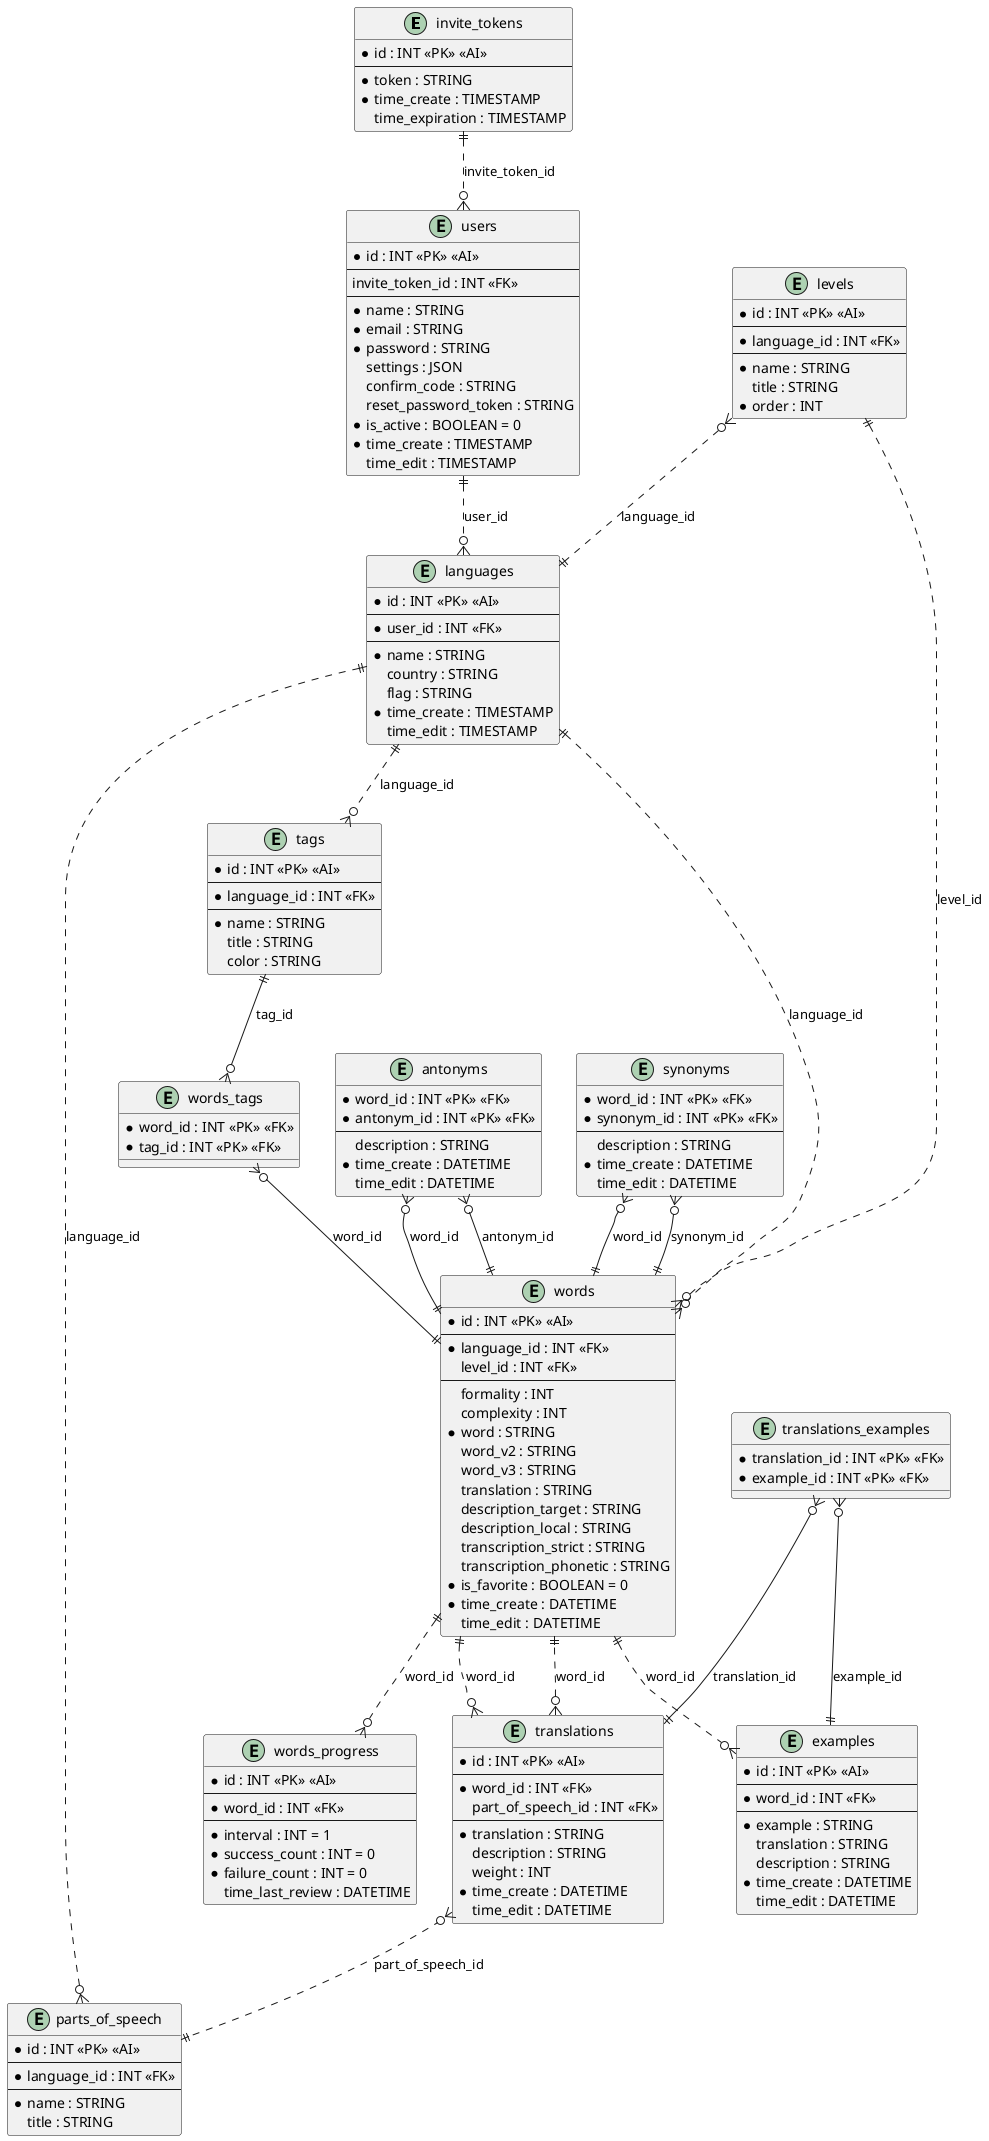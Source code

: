 @startuml dictionary

' this flag is used to make wires straight-angled:
' skinparam linetype ortho

entity invite_tokens {
  * id : INT <<PK>> <<AI>>
  ---
  * token : STRING
  * time_create : TIMESTAMP
  time_expiration : TIMESTAMP
}

entity users {
  * id : INT <<PK>> <<AI>>
  ---
  invite_token_id : INT <<FK>>
  ---
  * name : STRING
  * email : STRING
  * password : STRING
  settings : JSON
  confirm_code : STRING
  reset_password_token : STRING
  * is_active : BOOLEAN = 0
  * time_create : TIMESTAMP
  time_edit : TIMESTAMP
}

entity languages {
  * id : INT <<PK>> <<AI>>
  ---
  * user_id : INT <<FK>>
  ---
  * name : STRING
  country : STRING
  flag : STRING
  * time_create : TIMESTAMP
  time_edit : TIMESTAMP
}

entity tags {
  * id : INT <<PK>> <<AI>>
  ---
  * language_id : INT <<FK>>
  ---
  * name : STRING
  title : STRING
  color : STRING
}

entity words_tags {
  * word_id : INT <<PK>> <<FK>>
  * tag_id : INT <<PK>> <<FK>>
}

entity words_progress {
  * id : INT <<PK>> <<AI>>
  ---
  * word_id : INT <<FK>>
  ---
  * interval : INT = 1
  * success_count : INT = 0
  * failure_count : INT = 0
  time_last_review : DATETIME
}

entity antonyms {
  * word_id : INT <<PK>> <<FK>>
  * antonym_id : INT <<PK>> <<FK>>
  ---
  description : STRING
  * time_create : DATETIME
  time_edit : DATETIME
}

entity synonyms {
  * word_id : INT <<PK>> <<FK>>
  * synonym_id : INT <<PK>> <<FK>>
  ---
  description : STRING
  * time_create : DATETIME
  time_edit : DATETIME
}

entity words {
  * id : INT <<PK>> <<AI>>
  ---
  * language_id : INT <<FK>>
  level_id : INT <<FK>>
  ---
  formality : INT
  complexity : INT
  * word : STRING
  word_v2 : STRING
  word_v3 : STRING
  translation : STRING
  description_target : STRING
  description_local : STRING
  transcription_strict : STRING
  transcription_phonetic : STRING
  * is_favorite : BOOLEAN = 0
  * time_create : DATETIME
  time_edit : DATETIME
}

entity levels {
  * id : INT <<PK>> <<AI>>
  ---
  * language_id : INT <<FK>>
  ---
  * name : STRING
  title : STRING
  * order : INT
}

entity parts_of_speech {
  * id : INT <<PK>> <<AI>>
  ---
  * language_id : INT <<FK>>
  ---
  * name : STRING
  title : STRING
}

entity examples {
  * id : INT <<PK>> <<AI>>
  ---
  * word_id : INT <<FK>>
  ---
  * example : STRING
  translation : STRING
  description : STRING
  * time_create : DATETIME
  time_edit : DATETIME
}

entity translations {
  * id : INT <<PK>> <<AI>>
  ---
  * word_id : INT <<FK>>
  part_of_speech_id : INT <<FK>>
  ---
  * translation : STRING
  description : STRING
  weight : INT
  * time_create : DATETIME
  time_edit : DATETIME
}

entity translations_examples {
  * translation_id : INT <<PK>> <<FK>>
  * example_id : INT <<PK>> <<FK>>
}

invite_tokens ||..o{ users : "invite_token_id"
users ||..o{ languages : "user_id"
languages ||..o{ tags : "language_id"
languages ||..o{ words : "language_id"
tags ||--o{ words_tags : "tag_id"
words_tags }o--|| words : "word_id"
antonyms }o--|| words : "word_id"
antonyms }o--|| words : "antonym_id"
synonyms }o--|| words : "word_id"
synonyms }o--|| words : "synonym_id"
words ||..o{ words_progress : "word_id"
words ||..o{ examples : "word_id"
words ||..o{ translations : "word_id"
translations_examples }o--|| translations : "translation_id"
translations_examples }o--|| examples : "example_id"
translations }o..|| words : "word_id"
translations }o..|| parts_of_speech : "part_of_speech_id"
parts_of_speech }o..|| languages : "language_id"
levels }o..|| languages : "language_id"
levels ||..o{ words : "level_id"

@enduml
